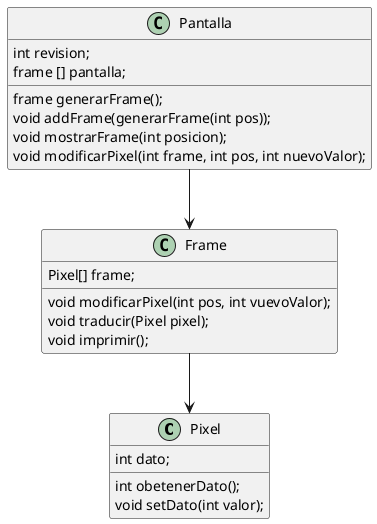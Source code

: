 @startuml
class Pixel {
int dato;
int obetenerDato();
void setDato(int valor);
}

class Frame {
Pixel[] frame;
void modificarPixel(int pos, int vuevoValor);
void traducir(Pixel pixel);
void imprimir();

}
class Pantalla {
int revision;
frame [] pantalla;
frame generarFrame();
void addFrame(generarFrame(int pos));
void mostrarFrame(int posicion);
void modificarPixel(int frame, int pos, int nuevoValor);
}

Pantalla --> Frame
Frame --> Pixel

@enduml
